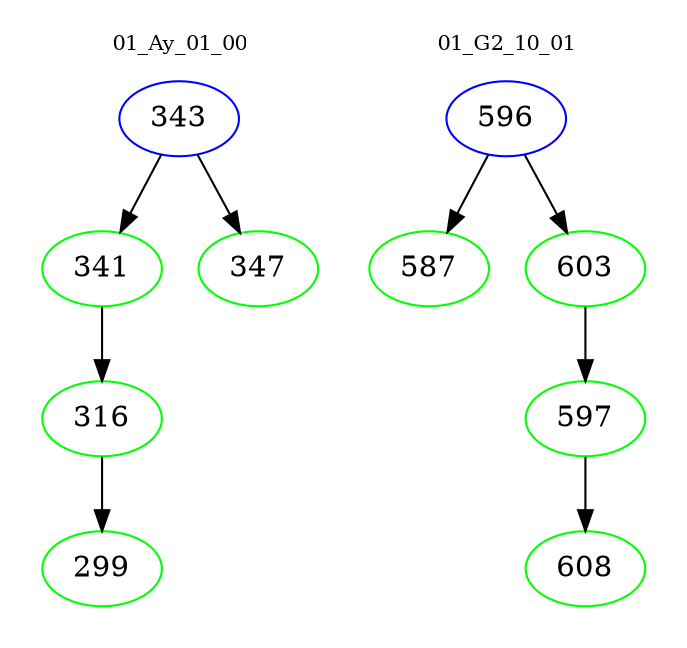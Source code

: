 digraph{
subgraph cluster_0 {
color = white
label = "01_Ay_01_00";
fontsize=10;
T0_343 [label="343", color="blue"]
T0_343 -> T0_341 [color="black"]
T0_341 [label="341", color="green"]
T0_341 -> T0_316 [color="black"]
T0_316 [label="316", color="green"]
T0_316 -> T0_299 [color="black"]
T0_299 [label="299", color="green"]
T0_343 -> T0_347 [color="black"]
T0_347 [label="347", color="green"]
}
subgraph cluster_1 {
color = white
label = "01_G2_10_01";
fontsize=10;
T1_596 [label="596", color="blue"]
T1_596 -> T1_587 [color="black"]
T1_587 [label="587", color="green"]
T1_596 -> T1_603 [color="black"]
T1_603 [label="603", color="green"]
T1_603 -> T1_597 [color="black"]
T1_597 [label="597", color="green"]
T1_597 -> T1_608 [color="black"]
T1_608 [label="608", color="green"]
}
}
